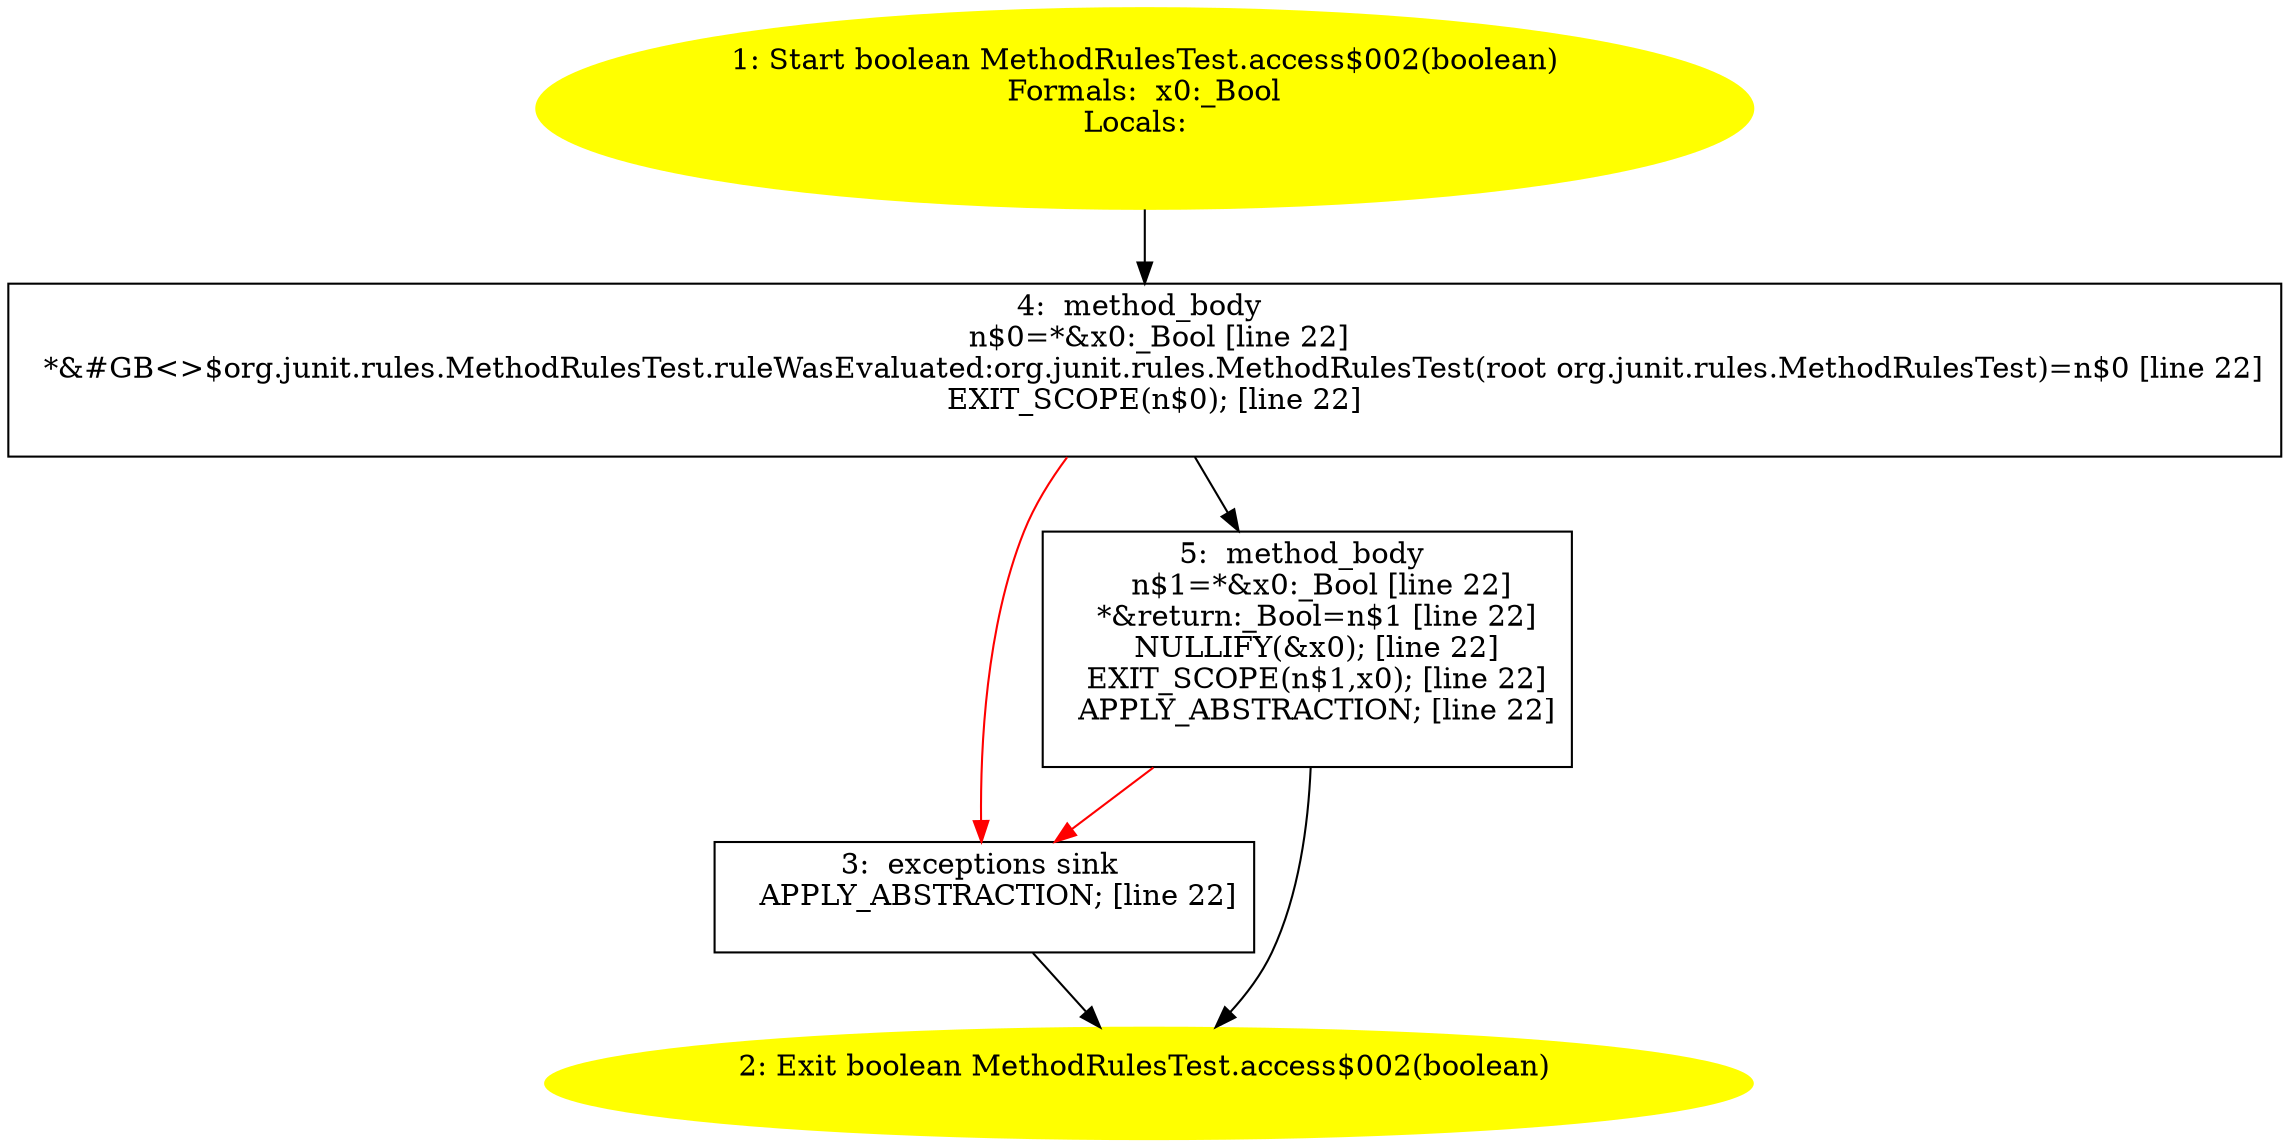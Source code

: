 /* @generated */
digraph cfg {
"org.junit.rules.MethodRulesTest.access$002(boolean):boolean.32e20a6cc5396c8b1687664facb80dde_1" [label="1: Start boolean MethodRulesTest.access$002(boolean)\nFormals:  x0:_Bool\nLocals:  \n  " color=yellow style=filled]
	

	 "org.junit.rules.MethodRulesTest.access$002(boolean):boolean.32e20a6cc5396c8b1687664facb80dde_1" -> "org.junit.rules.MethodRulesTest.access$002(boolean):boolean.32e20a6cc5396c8b1687664facb80dde_4" ;
"org.junit.rules.MethodRulesTest.access$002(boolean):boolean.32e20a6cc5396c8b1687664facb80dde_2" [label="2: Exit boolean MethodRulesTest.access$002(boolean) \n  " color=yellow style=filled]
	

"org.junit.rules.MethodRulesTest.access$002(boolean):boolean.32e20a6cc5396c8b1687664facb80dde_3" [label="3:  exceptions sink \n   APPLY_ABSTRACTION; [line 22]\n " shape="box"]
	

	 "org.junit.rules.MethodRulesTest.access$002(boolean):boolean.32e20a6cc5396c8b1687664facb80dde_3" -> "org.junit.rules.MethodRulesTest.access$002(boolean):boolean.32e20a6cc5396c8b1687664facb80dde_2" ;
"org.junit.rules.MethodRulesTest.access$002(boolean):boolean.32e20a6cc5396c8b1687664facb80dde_4" [label="4:  method_body \n   n$0=*&x0:_Bool [line 22]\n  *&#GB<>$org.junit.rules.MethodRulesTest.ruleWasEvaluated:org.junit.rules.MethodRulesTest(root org.junit.rules.MethodRulesTest)=n$0 [line 22]\n  EXIT_SCOPE(n$0); [line 22]\n " shape="box"]
	

	 "org.junit.rules.MethodRulesTest.access$002(boolean):boolean.32e20a6cc5396c8b1687664facb80dde_4" -> "org.junit.rules.MethodRulesTest.access$002(boolean):boolean.32e20a6cc5396c8b1687664facb80dde_5" ;
	 "org.junit.rules.MethodRulesTest.access$002(boolean):boolean.32e20a6cc5396c8b1687664facb80dde_4" -> "org.junit.rules.MethodRulesTest.access$002(boolean):boolean.32e20a6cc5396c8b1687664facb80dde_3" [color="red" ];
"org.junit.rules.MethodRulesTest.access$002(boolean):boolean.32e20a6cc5396c8b1687664facb80dde_5" [label="5:  method_body \n   n$1=*&x0:_Bool [line 22]\n  *&return:_Bool=n$1 [line 22]\n  NULLIFY(&x0); [line 22]\n  EXIT_SCOPE(n$1,x0); [line 22]\n  APPLY_ABSTRACTION; [line 22]\n " shape="box"]
	

	 "org.junit.rules.MethodRulesTest.access$002(boolean):boolean.32e20a6cc5396c8b1687664facb80dde_5" -> "org.junit.rules.MethodRulesTest.access$002(boolean):boolean.32e20a6cc5396c8b1687664facb80dde_2" ;
	 "org.junit.rules.MethodRulesTest.access$002(boolean):boolean.32e20a6cc5396c8b1687664facb80dde_5" -> "org.junit.rules.MethodRulesTest.access$002(boolean):boolean.32e20a6cc5396c8b1687664facb80dde_3" [color="red" ];
}
